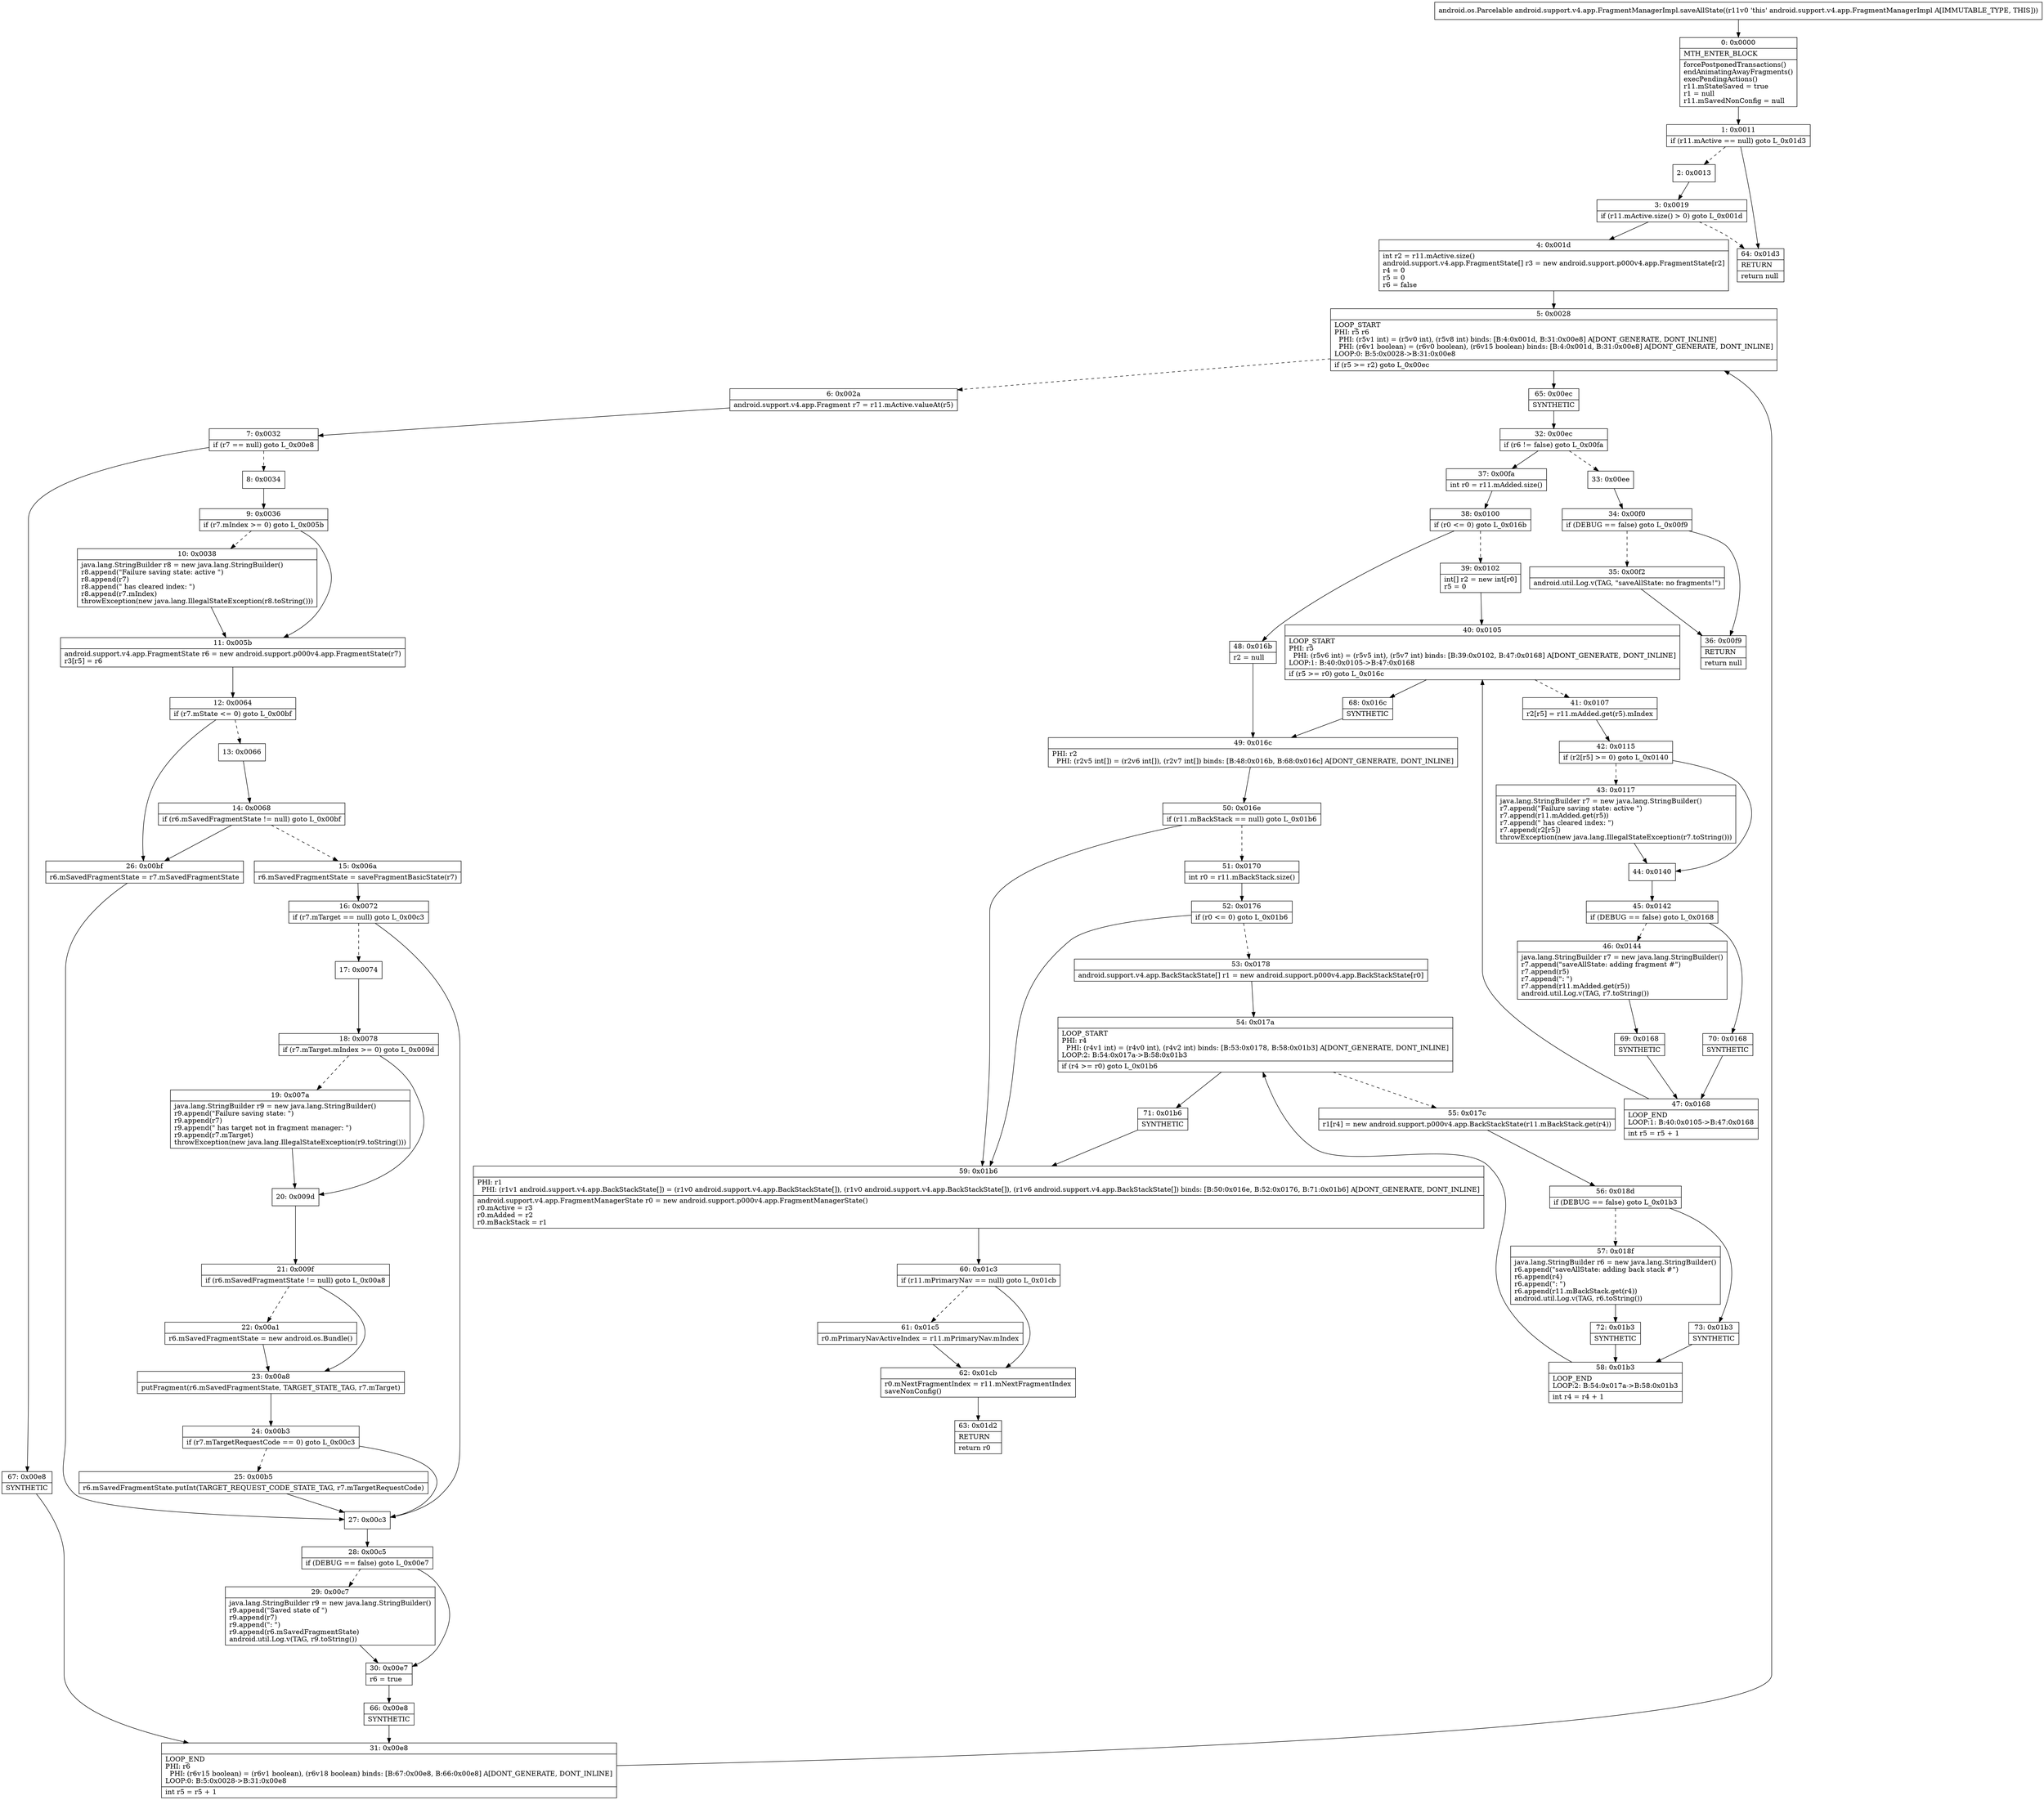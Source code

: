 digraph "CFG forandroid.support.v4.app.FragmentManagerImpl.saveAllState()Landroid\/os\/Parcelable;" {
Node_0 [shape=record,label="{0\:\ 0x0000|MTH_ENTER_BLOCK\l|forcePostponedTransactions()\lendAnimatingAwayFragments()\lexecPendingActions()\lr11.mStateSaved = true\lr1 = null\lr11.mSavedNonConfig = null\l}"];
Node_1 [shape=record,label="{1\:\ 0x0011|if (r11.mActive == null) goto L_0x01d3\l}"];
Node_2 [shape=record,label="{2\:\ 0x0013}"];
Node_3 [shape=record,label="{3\:\ 0x0019|if (r11.mActive.size() \> 0) goto L_0x001d\l}"];
Node_4 [shape=record,label="{4\:\ 0x001d|int r2 = r11.mActive.size()\landroid.support.v4.app.FragmentState[] r3 = new android.support.p000v4.app.FragmentState[r2]\lr4 = 0\lr5 = 0\lr6 = false\l}"];
Node_5 [shape=record,label="{5\:\ 0x0028|LOOP_START\lPHI: r5 r6 \l  PHI: (r5v1 int) = (r5v0 int), (r5v8 int) binds: [B:4:0x001d, B:31:0x00e8] A[DONT_GENERATE, DONT_INLINE]\l  PHI: (r6v1 boolean) = (r6v0 boolean), (r6v15 boolean) binds: [B:4:0x001d, B:31:0x00e8] A[DONT_GENERATE, DONT_INLINE]\lLOOP:0: B:5:0x0028\-\>B:31:0x00e8\l|if (r5 \>= r2) goto L_0x00ec\l}"];
Node_6 [shape=record,label="{6\:\ 0x002a|android.support.v4.app.Fragment r7 = r11.mActive.valueAt(r5)\l}"];
Node_7 [shape=record,label="{7\:\ 0x0032|if (r7 == null) goto L_0x00e8\l}"];
Node_8 [shape=record,label="{8\:\ 0x0034}"];
Node_9 [shape=record,label="{9\:\ 0x0036|if (r7.mIndex \>= 0) goto L_0x005b\l}"];
Node_10 [shape=record,label="{10\:\ 0x0038|java.lang.StringBuilder r8 = new java.lang.StringBuilder()\lr8.append(\"Failure saving state: active \")\lr8.append(r7)\lr8.append(\" has cleared index: \")\lr8.append(r7.mIndex)\lthrowException(new java.lang.IllegalStateException(r8.toString()))\l}"];
Node_11 [shape=record,label="{11\:\ 0x005b|android.support.v4.app.FragmentState r6 = new android.support.p000v4.app.FragmentState(r7)\lr3[r5] = r6\l}"];
Node_12 [shape=record,label="{12\:\ 0x0064|if (r7.mState \<= 0) goto L_0x00bf\l}"];
Node_13 [shape=record,label="{13\:\ 0x0066}"];
Node_14 [shape=record,label="{14\:\ 0x0068|if (r6.mSavedFragmentState != null) goto L_0x00bf\l}"];
Node_15 [shape=record,label="{15\:\ 0x006a|r6.mSavedFragmentState = saveFragmentBasicState(r7)\l}"];
Node_16 [shape=record,label="{16\:\ 0x0072|if (r7.mTarget == null) goto L_0x00c3\l}"];
Node_17 [shape=record,label="{17\:\ 0x0074}"];
Node_18 [shape=record,label="{18\:\ 0x0078|if (r7.mTarget.mIndex \>= 0) goto L_0x009d\l}"];
Node_19 [shape=record,label="{19\:\ 0x007a|java.lang.StringBuilder r9 = new java.lang.StringBuilder()\lr9.append(\"Failure saving state: \")\lr9.append(r7)\lr9.append(\" has target not in fragment manager: \")\lr9.append(r7.mTarget)\lthrowException(new java.lang.IllegalStateException(r9.toString()))\l}"];
Node_20 [shape=record,label="{20\:\ 0x009d}"];
Node_21 [shape=record,label="{21\:\ 0x009f|if (r6.mSavedFragmentState != null) goto L_0x00a8\l}"];
Node_22 [shape=record,label="{22\:\ 0x00a1|r6.mSavedFragmentState = new android.os.Bundle()\l}"];
Node_23 [shape=record,label="{23\:\ 0x00a8|putFragment(r6.mSavedFragmentState, TARGET_STATE_TAG, r7.mTarget)\l}"];
Node_24 [shape=record,label="{24\:\ 0x00b3|if (r7.mTargetRequestCode == 0) goto L_0x00c3\l}"];
Node_25 [shape=record,label="{25\:\ 0x00b5|r6.mSavedFragmentState.putInt(TARGET_REQUEST_CODE_STATE_TAG, r7.mTargetRequestCode)\l}"];
Node_26 [shape=record,label="{26\:\ 0x00bf|r6.mSavedFragmentState = r7.mSavedFragmentState\l}"];
Node_27 [shape=record,label="{27\:\ 0x00c3}"];
Node_28 [shape=record,label="{28\:\ 0x00c5|if (DEBUG == false) goto L_0x00e7\l}"];
Node_29 [shape=record,label="{29\:\ 0x00c7|java.lang.StringBuilder r9 = new java.lang.StringBuilder()\lr9.append(\"Saved state of \")\lr9.append(r7)\lr9.append(\": \")\lr9.append(r6.mSavedFragmentState)\landroid.util.Log.v(TAG, r9.toString())\l}"];
Node_30 [shape=record,label="{30\:\ 0x00e7|r6 = true\l}"];
Node_31 [shape=record,label="{31\:\ 0x00e8|LOOP_END\lPHI: r6 \l  PHI: (r6v15 boolean) = (r6v1 boolean), (r6v18 boolean) binds: [B:67:0x00e8, B:66:0x00e8] A[DONT_GENERATE, DONT_INLINE]\lLOOP:0: B:5:0x0028\-\>B:31:0x00e8\l|int r5 = r5 + 1\l}"];
Node_32 [shape=record,label="{32\:\ 0x00ec|if (r6 != false) goto L_0x00fa\l}"];
Node_33 [shape=record,label="{33\:\ 0x00ee}"];
Node_34 [shape=record,label="{34\:\ 0x00f0|if (DEBUG == false) goto L_0x00f9\l}"];
Node_35 [shape=record,label="{35\:\ 0x00f2|android.util.Log.v(TAG, \"saveAllState: no fragments!\")\l}"];
Node_36 [shape=record,label="{36\:\ 0x00f9|RETURN\l|return null\l}"];
Node_37 [shape=record,label="{37\:\ 0x00fa|int r0 = r11.mAdded.size()\l}"];
Node_38 [shape=record,label="{38\:\ 0x0100|if (r0 \<= 0) goto L_0x016b\l}"];
Node_39 [shape=record,label="{39\:\ 0x0102|int[] r2 = new int[r0]\lr5 = 0\l}"];
Node_40 [shape=record,label="{40\:\ 0x0105|LOOP_START\lPHI: r5 \l  PHI: (r5v6 int) = (r5v5 int), (r5v7 int) binds: [B:39:0x0102, B:47:0x0168] A[DONT_GENERATE, DONT_INLINE]\lLOOP:1: B:40:0x0105\-\>B:47:0x0168\l|if (r5 \>= r0) goto L_0x016c\l}"];
Node_41 [shape=record,label="{41\:\ 0x0107|r2[r5] = r11.mAdded.get(r5).mIndex\l}"];
Node_42 [shape=record,label="{42\:\ 0x0115|if (r2[r5] \>= 0) goto L_0x0140\l}"];
Node_43 [shape=record,label="{43\:\ 0x0117|java.lang.StringBuilder r7 = new java.lang.StringBuilder()\lr7.append(\"Failure saving state: active \")\lr7.append(r11.mAdded.get(r5))\lr7.append(\" has cleared index: \")\lr7.append(r2[r5])\lthrowException(new java.lang.IllegalStateException(r7.toString()))\l}"];
Node_44 [shape=record,label="{44\:\ 0x0140}"];
Node_45 [shape=record,label="{45\:\ 0x0142|if (DEBUG == false) goto L_0x0168\l}"];
Node_46 [shape=record,label="{46\:\ 0x0144|java.lang.StringBuilder r7 = new java.lang.StringBuilder()\lr7.append(\"saveAllState: adding fragment #\")\lr7.append(r5)\lr7.append(\": \")\lr7.append(r11.mAdded.get(r5))\landroid.util.Log.v(TAG, r7.toString())\l}"];
Node_47 [shape=record,label="{47\:\ 0x0168|LOOP_END\lLOOP:1: B:40:0x0105\-\>B:47:0x0168\l|int r5 = r5 + 1\l}"];
Node_48 [shape=record,label="{48\:\ 0x016b|r2 = null\l}"];
Node_49 [shape=record,label="{49\:\ 0x016c|PHI: r2 \l  PHI: (r2v5 int[]) = (r2v6 int[]), (r2v7 int[]) binds: [B:48:0x016b, B:68:0x016c] A[DONT_GENERATE, DONT_INLINE]\l}"];
Node_50 [shape=record,label="{50\:\ 0x016e|if (r11.mBackStack == null) goto L_0x01b6\l}"];
Node_51 [shape=record,label="{51\:\ 0x0170|int r0 = r11.mBackStack.size()\l}"];
Node_52 [shape=record,label="{52\:\ 0x0176|if (r0 \<= 0) goto L_0x01b6\l}"];
Node_53 [shape=record,label="{53\:\ 0x0178|android.support.v4.app.BackStackState[] r1 = new android.support.p000v4.app.BackStackState[r0]\l}"];
Node_54 [shape=record,label="{54\:\ 0x017a|LOOP_START\lPHI: r4 \l  PHI: (r4v1 int) = (r4v0 int), (r4v2 int) binds: [B:53:0x0178, B:58:0x01b3] A[DONT_GENERATE, DONT_INLINE]\lLOOP:2: B:54:0x017a\-\>B:58:0x01b3\l|if (r4 \>= r0) goto L_0x01b6\l}"];
Node_55 [shape=record,label="{55\:\ 0x017c|r1[r4] = new android.support.p000v4.app.BackStackState(r11.mBackStack.get(r4))\l}"];
Node_56 [shape=record,label="{56\:\ 0x018d|if (DEBUG == false) goto L_0x01b3\l}"];
Node_57 [shape=record,label="{57\:\ 0x018f|java.lang.StringBuilder r6 = new java.lang.StringBuilder()\lr6.append(\"saveAllState: adding back stack #\")\lr6.append(r4)\lr6.append(\": \")\lr6.append(r11.mBackStack.get(r4))\landroid.util.Log.v(TAG, r6.toString())\l}"];
Node_58 [shape=record,label="{58\:\ 0x01b3|LOOP_END\lLOOP:2: B:54:0x017a\-\>B:58:0x01b3\l|int r4 = r4 + 1\l}"];
Node_59 [shape=record,label="{59\:\ 0x01b6|PHI: r1 \l  PHI: (r1v1 android.support.v4.app.BackStackState[]) = (r1v0 android.support.v4.app.BackStackState[]), (r1v0 android.support.v4.app.BackStackState[]), (r1v6 android.support.v4.app.BackStackState[]) binds: [B:50:0x016e, B:52:0x0176, B:71:0x01b6] A[DONT_GENERATE, DONT_INLINE]\l|android.support.v4.app.FragmentManagerState r0 = new android.support.p000v4.app.FragmentManagerState()\lr0.mActive = r3\lr0.mAdded = r2\lr0.mBackStack = r1\l}"];
Node_60 [shape=record,label="{60\:\ 0x01c3|if (r11.mPrimaryNav == null) goto L_0x01cb\l}"];
Node_61 [shape=record,label="{61\:\ 0x01c5|r0.mPrimaryNavActiveIndex = r11.mPrimaryNav.mIndex\l}"];
Node_62 [shape=record,label="{62\:\ 0x01cb|r0.mNextFragmentIndex = r11.mNextFragmentIndex\lsaveNonConfig()\l}"];
Node_63 [shape=record,label="{63\:\ 0x01d2|RETURN\l|return r0\l}"];
Node_64 [shape=record,label="{64\:\ 0x01d3|RETURN\l|return null\l}"];
Node_65 [shape=record,label="{65\:\ 0x00ec|SYNTHETIC\l}"];
Node_66 [shape=record,label="{66\:\ 0x00e8|SYNTHETIC\l}"];
Node_67 [shape=record,label="{67\:\ 0x00e8|SYNTHETIC\l}"];
Node_68 [shape=record,label="{68\:\ 0x016c|SYNTHETIC\l}"];
Node_69 [shape=record,label="{69\:\ 0x0168|SYNTHETIC\l}"];
Node_70 [shape=record,label="{70\:\ 0x0168|SYNTHETIC\l}"];
Node_71 [shape=record,label="{71\:\ 0x01b6|SYNTHETIC\l}"];
Node_72 [shape=record,label="{72\:\ 0x01b3|SYNTHETIC\l}"];
Node_73 [shape=record,label="{73\:\ 0x01b3|SYNTHETIC\l}"];
MethodNode[shape=record,label="{android.os.Parcelable android.support.v4.app.FragmentManagerImpl.saveAllState((r11v0 'this' android.support.v4.app.FragmentManagerImpl A[IMMUTABLE_TYPE, THIS])) }"];
MethodNode -> Node_0;
Node_0 -> Node_1;
Node_1 -> Node_2[style=dashed];
Node_1 -> Node_64;
Node_2 -> Node_3;
Node_3 -> Node_4;
Node_3 -> Node_64[style=dashed];
Node_4 -> Node_5;
Node_5 -> Node_6[style=dashed];
Node_5 -> Node_65;
Node_6 -> Node_7;
Node_7 -> Node_8[style=dashed];
Node_7 -> Node_67;
Node_8 -> Node_9;
Node_9 -> Node_10[style=dashed];
Node_9 -> Node_11;
Node_10 -> Node_11;
Node_11 -> Node_12;
Node_12 -> Node_13[style=dashed];
Node_12 -> Node_26;
Node_13 -> Node_14;
Node_14 -> Node_15[style=dashed];
Node_14 -> Node_26;
Node_15 -> Node_16;
Node_16 -> Node_17[style=dashed];
Node_16 -> Node_27;
Node_17 -> Node_18;
Node_18 -> Node_19[style=dashed];
Node_18 -> Node_20;
Node_19 -> Node_20;
Node_20 -> Node_21;
Node_21 -> Node_22[style=dashed];
Node_21 -> Node_23;
Node_22 -> Node_23;
Node_23 -> Node_24;
Node_24 -> Node_25[style=dashed];
Node_24 -> Node_27;
Node_25 -> Node_27;
Node_26 -> Node_27;
Node_27 -> Node_28;
Node_28 -> Node_29[style=dashed];
Node_28 -> Node_30;
Node_29 -> Node_30;
Node_30 -> Node_66;
Node_31 -> Node_5;
Node_32 -> Node_33[style=dashed];
Node_32 -> Node_37;
Node_33 -> Node_34;
Node_34 -> Node_35[style=dashed];
Node_34 -> Node_36;
Node_35 -> Node_36;
Node_37 -> Node_38;
Node_38 -> Node_39[style=dashed];
Node_38 -> Node_48;
Node_39 -> Node_40;
Node_40 -> Node_41[style=dashed];
Node_40 -> Node_68;
Node_41 -> Node_42;
Node_42 -> Node_43[style=dashed];
Node_42 -> Node_44;
Node_43 -> Node_44;
Node_44 -> Node_45;
Node_45 -> Node_46[style=dashed];
Node_45 -> Node_70;
Node_46 -> Node_69;
Node_47 -> Node_40;
Node_48 -> Node_49;
Node_49 -> Node_50;
Node_50 -> Node_51[style=dashed];
Node_50 -> Node_59;
Node_51 -> Node_52;
Node_52 -> Node_53[style=dashed];
Node_52 -> Node_59;
Node_53 -> Node_54;
Node_54 -> Node_55[style=dashed];
Node_54 -> Node_71;
Node_55 -> Node_56;
Node_56 -> Node_57[style=dashed];
Node_56 -> Node_73;
Node_57 -> Node_72;
Node_58 -> Node_54;
Node_59 -> Node_60;
Node_60 -> Node_61[style=dashed];
Node_60 -> Node_62;
Node_61 -> Node_62;
Node_62 -> Node_63;
Node_65 -> Node_32;
Node_66 -> Node_31;
Node_67 -> Node_31;
Node_68 -> Node_49;
Node_69 -> Node_47;
Node_70 -> Node_47;
Node_71 -> Node_59;
Node_72 -> Node_58;
Node_73 -> Node_58;
}

